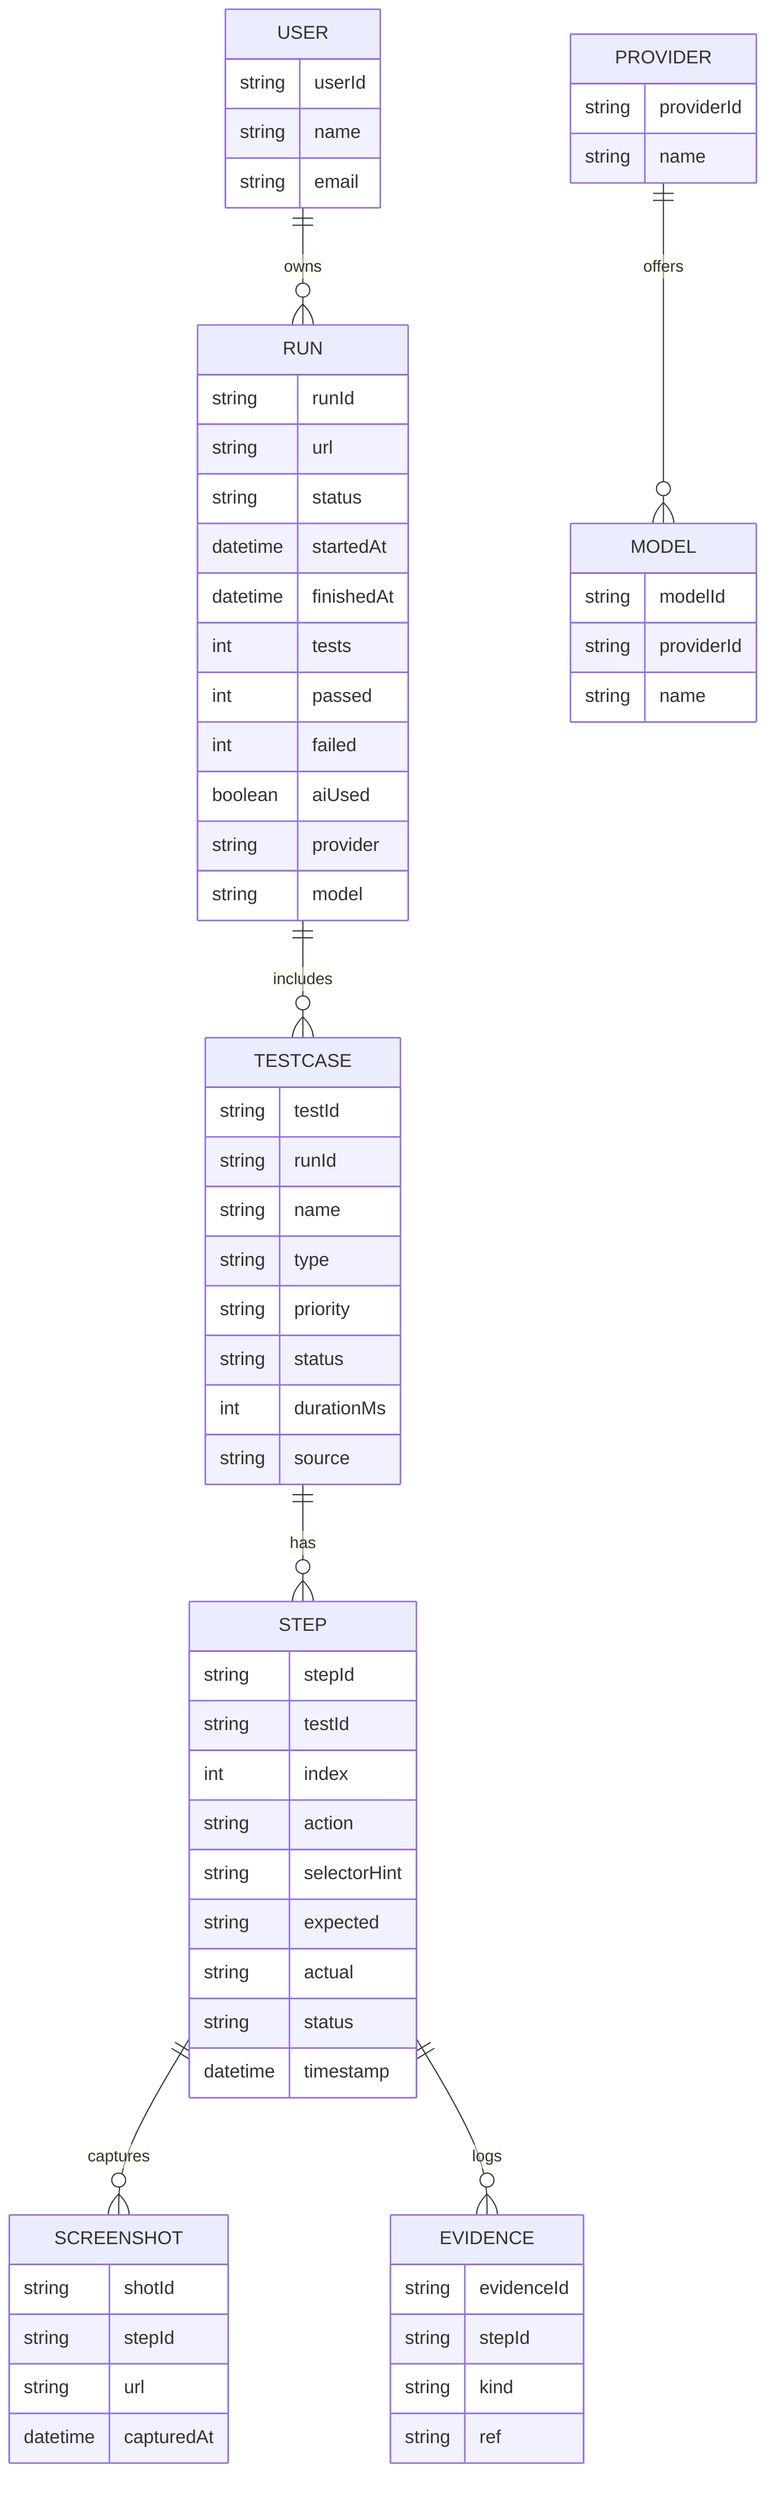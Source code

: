 %% ER Diagram — TestFlowAI (Logical Model)
%% Render with Mermaid (VS Code Mermaid extension or mermaid.cli)
%% Caption: ER Diagram of core entities

erDiagram
  USER ||--o{ RUN : owns
  RUN ||--o{ TESTCASE : includes
  TESTCASE ||--o{ STEP : has
  STEP ||--o{ SCREENSHOT : captures
  STEP ||--o{ EVIDENCE : logs
  PROVIDER ||--o{ MODEL : offers

  USER {
    string userId
    string name
    string email
  }

  RUN {
    string runId
    string url
    string status
    datetime startedAt
    datetime finishedAt
    int tests
    int passed
    int failed
    boolean aiUsed
    string provider
    string model
  }

  TESTCASE {
    string testId
    string runId
    string name
    string type
    string priority
    string status
    int durationMs
    string source
  }

  STEP {
    string stepId
    string testId
    int index
    string action
    string selectorHint
    string expected
    string actual
    string status
    datetime timestamp
  }

  SCREENSHOT {
    string shotId
    string stepId
    string url
    datetime capturedAt
  }

  EVIDENCE {
    string evidenceId
    string stepId
    string kind
    string ref
  }

  PROVIDER {
    string providerId
    string name
  }

  MODEL {
    string modelId
    string providerId
    string name
  }